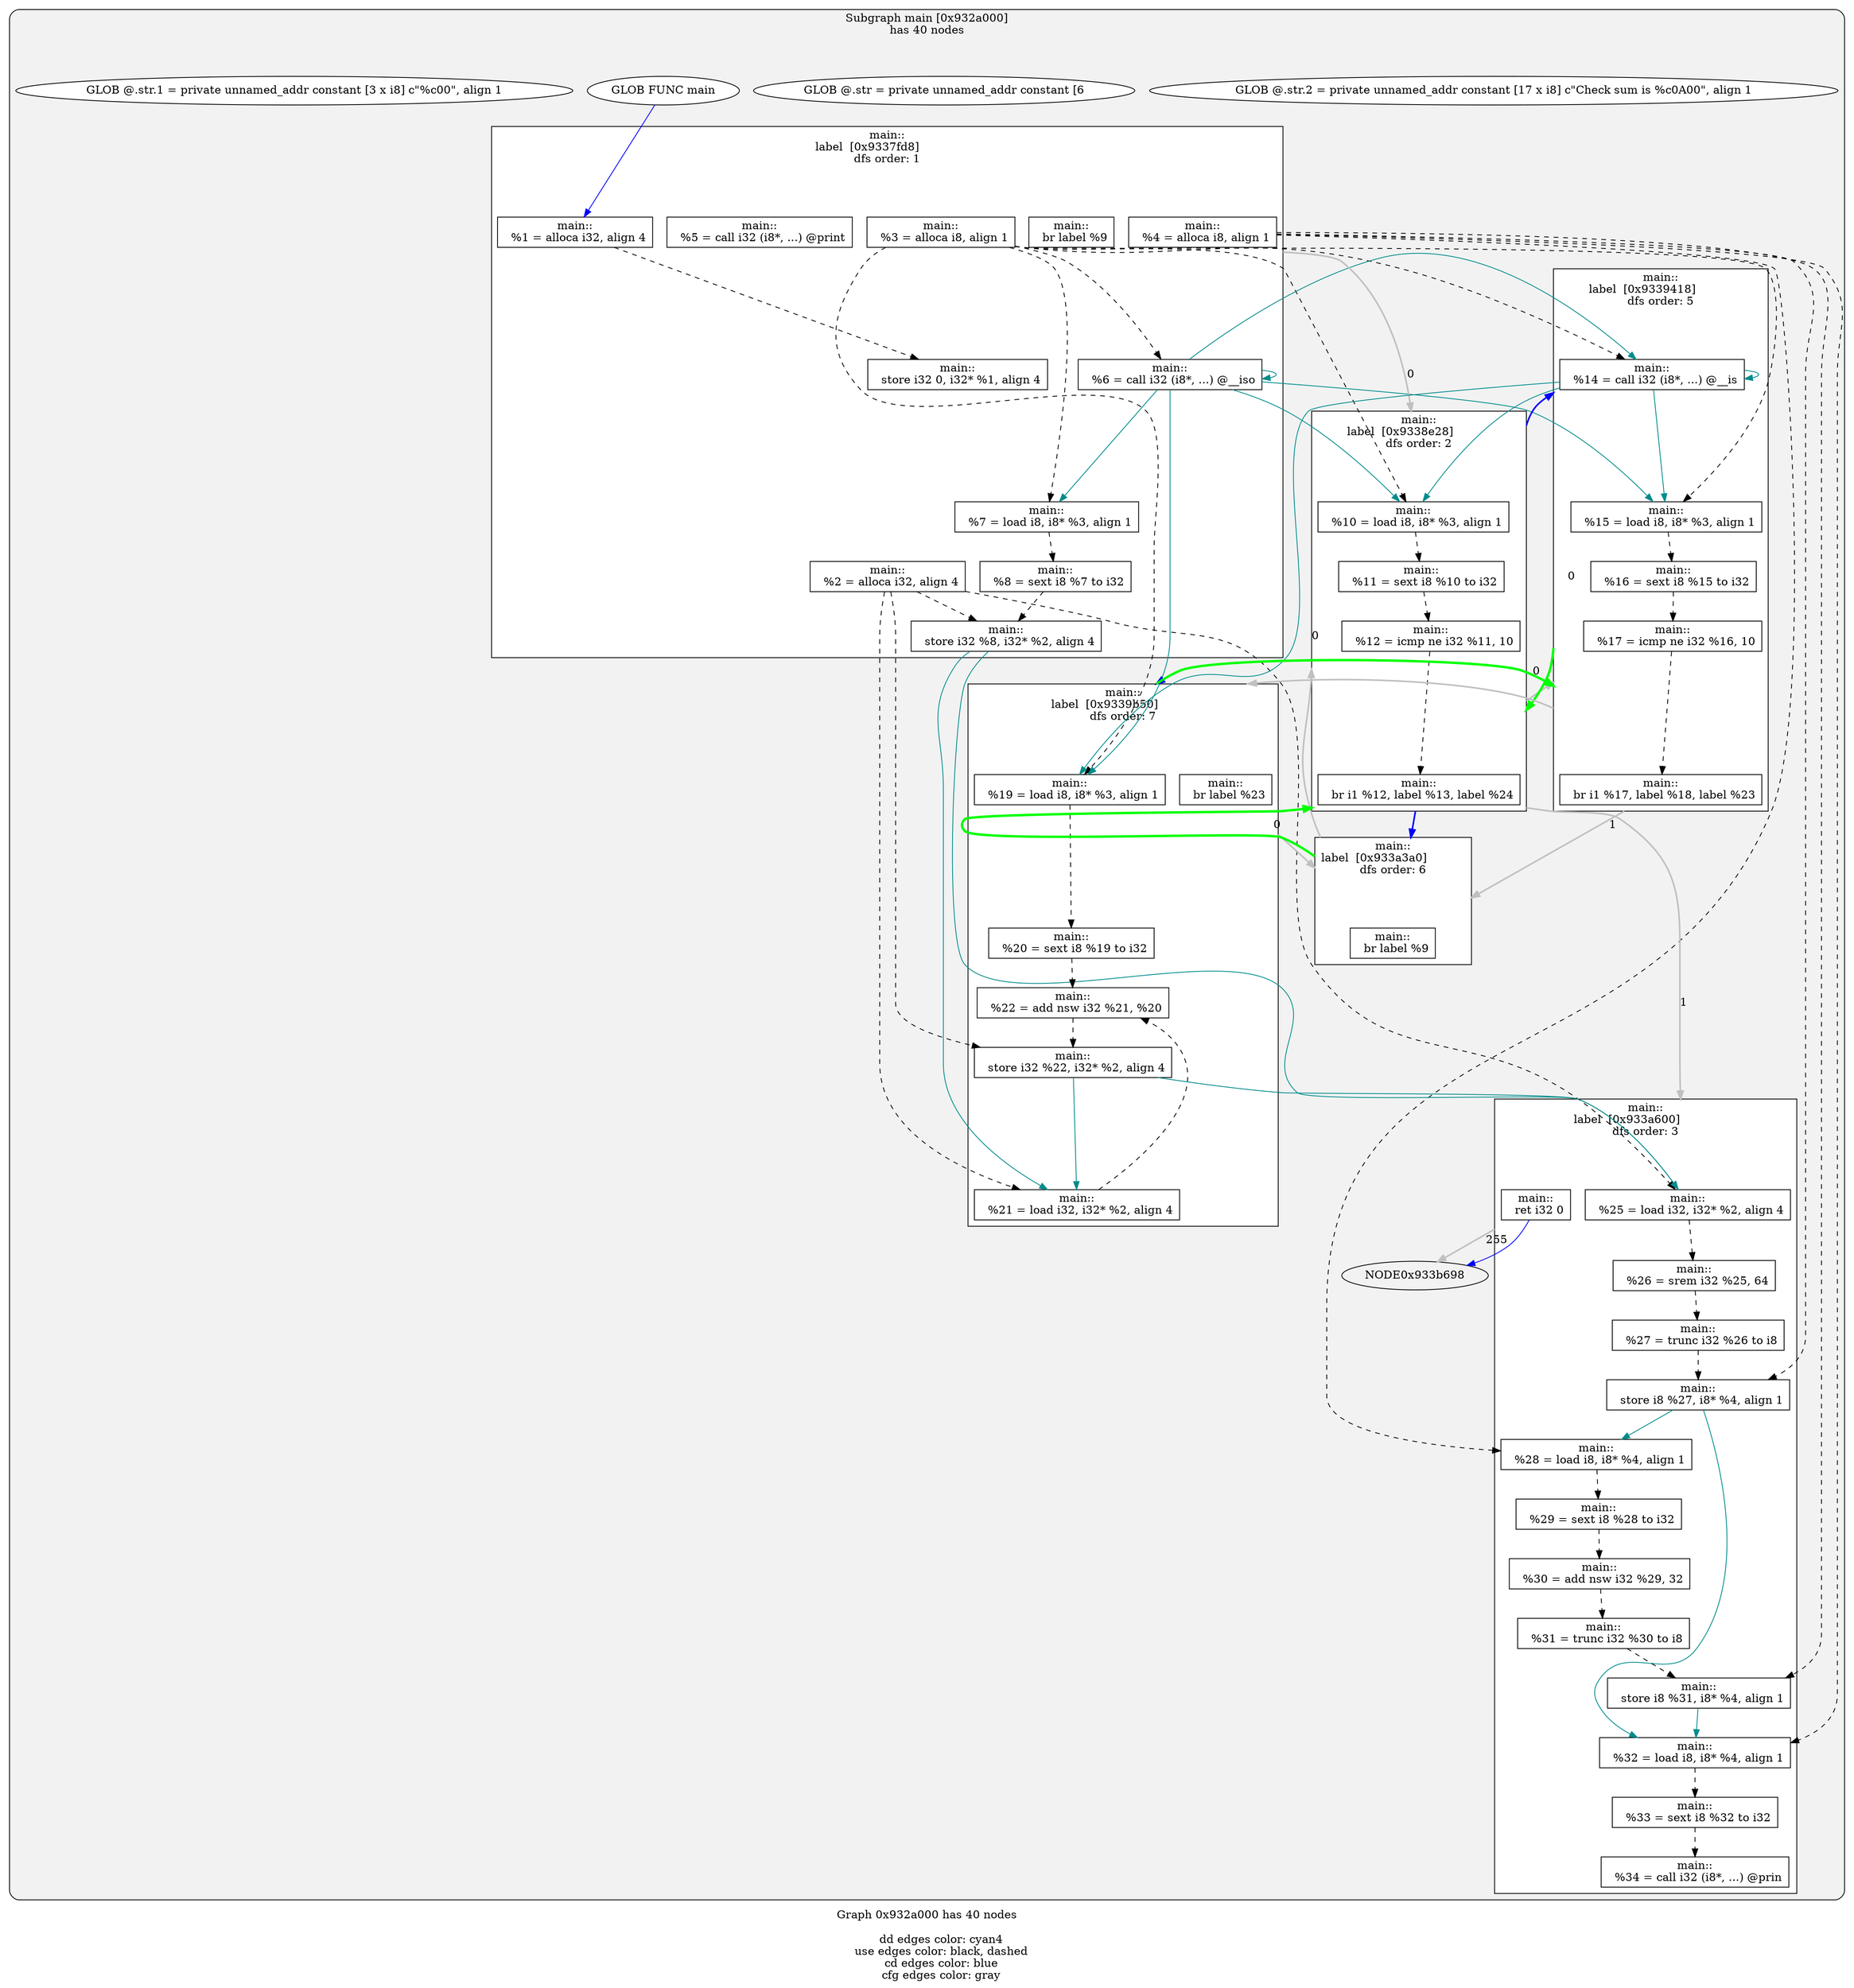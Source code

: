 digraph "DependenceGraph" {
	compound=true label="Graph 0x932a000 has 40 nodes\n
	dd edges color: cyan4
	use edges color: black, dashed
	cd edges color: blue
	cfg edges color: gray"

	/* subgraph 0x932a000 nodes */
	subgraph cluster_0x932a000 {
		style="filled, rounded" fillcolor=gray95
		label="Subgraph main [0x932a000]\nhas 40 nodes
"
		/* Basic Block main::
label  [0x9337fd8] */
		subgraph cluster_bb_0x9337fd8 {
			style=filled fillcolor=white
			label="main::
label  [0x9337fd8]		\ndfs order: 1"
			NODE0x93380e8 [shape=rect label="0x932ac1c"]
			NODE0x9338208 [shape=rect label="0x932f16c"]
			NODE0x9338328 [shape=rect label="0x932f1a4"]
			NODE0x9338458 [shape=rect label="0x932f1dc"]
			NODE0x9338588 [shape=rect label="0x932f220"]
			NODE0x93386b8 [shape=rect label="0x932f260"]
			NODE0x9338800 [shape=rect label="0x932f2b4"]
			NODE0x9338948 [shape=rect label="0x932f2ec"]
			NODE0x9338a78 [shape=rect label="0x932f324"]
			NODE0x9338ba8 [shape=rect label="0x932f360"]
			NODE0x9338cd8 [shape=rect label="0x932f394"]
		} /* cluster_bb_0x9337fd8 */

		/* Basic Block main::
label  [0x9338e28] */
		subgraph cluster_bb_0x9338e28 {
			style=filled fillcolor=white
			label="main::
label  [0x9338e28]		\ndfs order: 2"
			NODE0x9338f38 [shape=rect label="0x932f3c4"]
			NODE0x9339068 [shape=rect label="0x932f3fc"]
			NODE0x9339198 [shape=rect label="0x932f438"]
			NODE0x93392c8 [shape=rect label="0x932f484"]
		} /* cluster_bb_0x9338e28 */

		/* Basic Block main::
label  [0x9339418] */
		subgraph cluster_bb_0x9339418 {
			style=filled fillcolor=white
			label="main::
label  [0x9339418]		\ndfs order: 5"
			NODE0x9339528 [shape=rect label="0x932f4cc"]
			NODE0x9339670 [shape=rect label="0x932f504"]
			NODE0x93397a0 [shape=rect label="0x932f53c"]
			NODE0x93398d0 [shape=rect label="0x932f578"]
			NODE0x9339a00 [shape=rect label="0x93311f4"]
		} /* cluster_bb_0x9339418 */

		/* Basic Block main::
label  [0x9339b50] */
		subgraph cluster_bb_0x9339b50 {
			style=filled fillcolor=white
			label="main::
label  [0x9339b50]		\ndfs order: 7"
			NODE0x9339c60 [shape=rect label="0x932ec9c"]
			NODE0x9339d90 [shape=rect label="0x932ecd4"]
			NODE0x9339ec0 [shape=rect label="0x932e98c"]
			NODE0x9339ff0 [shape=rect label="0x932e9d0"]
			NODE0x933a120 [shape=rect label="0x932ea10"]
			NODE0x933a250 [shape=rect label="0x932f5ac"]
		} /* cluster_bb_0x9339b50 */

		/* Basic Block main::
label  [0x933a3a0] */
		subgraph cluster_bb_0x933a3a0 {
			style=filled fillcolor=white
			label="main::
label  [0x933a3a0]		\ndfs order: 6"
			NODE0x933a4b0 [shape=rect label="0x932f5dc"]
		} /* cluster_bb_0x933a3a0 */

		/* Basic Block main::
label  [0x933a600] */
		subgraph cluster_bb_0x933a600 {
			style=filled fillcolor=white
			label="main::
label  [0x933a600]		\ndfs order: 3"
			NODE0x933a710 [shape=rect label="0x932f60c"]
			NODE0x933a840 [shape=rect label="0x932f650"]
			NODE0x933a970 [shape=rect label="0x932f684"]
			NODE0x933aaa0 [shape=rect label="0x932f6c0"]
			NODE0x933abd0 [shape=rect label="0x932f6f4"]
			NODE0x933ad00 [shape=rect label="0x932f72c"]
			NODE0x933ae30 [shape=rect label="0x932f768"]
			NODE0x933af60 [shape=rect label="0x932d2a4"]
			NODE0x933b090 [shape=rect label="0x932d2e0"]
			NODE0x933b1c0 [shape=rect label="0x932d314"]
			NODE0x933b2f0 [shape=rect label="0x932d34c"]
			NODE0x933b420 [shape=rect label="0x932d394"]
			NODE0x933b568 [shape=rect label="0x932d3cc"]
		} /* cluster_bb_0x933a600 */

	NODE0x9338cd8 -> NODE0x9338f38 [penwidth=2 label="0"  ltail=cluster_bb_0x9337fd8  lhead=cluster_bb_0x9338e28  color="gray"]
	NODE0x93392c8 -> NODE0x9339528 [penwidth=2 label="0"  ltail=cluster_bb_0x9338e28  lhead=cluster_bb_0x9339418  color="gray"]
	NODE0x93392c8 -> NODE0x933a710 [penwidth=2 label="1"  ltail=cluster_bb_0x9338e28  lhead=cluster_bb_0x933a600  color="gray"]
	NODE0x93392c8 -> NODE0x9339528 [penwidth=2 color=blue  ltail=cluster_bb_0x9338e28  lhead=cluster_bb_0x9339418]
	NODE0x93392c8 -> NODE0x933a4b0 [penwidth=2 color=blue  ltail=cluster_bb_0x9338e28  lhead=cluster_bb_0x933a3a0]
	NODE0x9339a00 -> NODE0x9339c60 [penwidth=2 label="0"  ltail=cluster_bb_0x9339418  lhead=cluster_bb_0x9339b50  color="gray"]
	NODE0x9339a00 -> NODE0x933a4b0 [penwidth=2 label="1"  ltail=cluster_bb_0x9339418  lhead=cluster_bb_0x933a3a0  color="gray"]
	NODE0x9339a00 -> NODE0x9339c60 [penwidth=2 color=blue  ltail=cluster_bb_0x9339418  lhead=cluster_bb_0x9339b50]
	/* post-dominance frontiers */
NODE0x9339528 -> NODE0x93392c8 [penwidth=3 color=green  ltail=cluster_bb_0x9339418  lhead=cluster_bb_0x9338e28 constraint=false]
	NODE0x933a250 -> NODE0x933a4b0 [penwidth=2 label="0"  ltail=cluster_bb_0x9339b50  lhead=cluster_bb_0x933a3a0  color="gray"]
	/* post-dominance frontiers */
NODE0x9339c60 -> NODE0x9339a00 [penwidth=3 color=green  ltail=cluster_bb_0x9339b50  lhead=cluster_bb_0x9339418 constraint=false]
	NODE0x933a4b0 -> NODE0x9338f38 [penwidth=2 label="0"  ltail=cluster_bb_0x933a3a0  lhead=cluster_bb_0x9338e28  color="gray"]
	/* post-dominance frontiers */
NODE0x933a4b0 -> NODE0x93392c8 [penwidth=3 color=green  ltail=cluster_bb_0x933a3a0  lhead=cluster_bb_0x9338e28 constraint=false]
	NODE0x933b568 -> NODE0x933b698 [penwidth=2 label="255"  ltail=cluster_bb_0x933a600  lhead=cluster_bb_0x933b798  color="gray"]
		NODE0x93380e8 [label="main::
  %1 = alloca i32, align 4" style=filled fillcolor=white]
		/* -- node 0x932ac1c
		 * ------------------------------------------- */
		/* DD edges */
		/* USE edges */
		NODE0x93380e8 -> NODE0x9338588 [color="black" rank=max style="dashed"]
		/* CD edges */
		/* ID edges */
		NODE0x933af60 [label="main::
  %31 = trunc i32 %30 to i8" style=filled fillcolor=white]
		/* -- node 0x932d2a4
		 * ------------------------------------------- */
		/* DD edges */
		/* USE edges */
		NODE0x933af60 -> NODE0x933b090 [color="black" rank=max style="dashed"]
		/* CD edges */
		/* ID edges */
		NODE0x933b090 [label="main::
  store i8 %31, i8* %4, align 1" style=filled fillcolor=white]
		/* -- node 0x932d2e0
		 * ------------------------------------------- */
		/* DD edges */
		NODE0x933b090 -> NODE0x933b1c0 [color="cyan4" rank=max]
		/* USE edges */
		/* CD edges */
		/* ID edges */
		NODE0x933b1c0 [label="main::
  %32 = load i8, i8* %4, align 1" style=filled fillcolor=white]
		/* -- node 0x932d314
		 * ------------------------------------------- */
		/* DD edges */
		/* USE edges */
		NODE0x933b1c0 -> NODE0x933b2f0 [color="black" rank=max style="dashed"]
		/* CD edges */
		/* ID edges */
		NODE0x933b2f0 [label="main::
  %33 = sext i8 %32 to i32" style=filled fillcolor=white]
		/* -- node 0x932d34c
		 * ------------------------------------------- */
		/* DD edges */
		/* USE edges */
		NODE0x933b2f0 -> NODE0x933b420 [color="black" rank=max style="dashed"]
		/* CD edges */
		/* ID edges */
		NODE0x933b420 [label="main::
  %34 = call i32 (i8*, ...) @prin" style=filled fillcolor=white]
		/* -- node 0x932d394
		 * ------------------------------------------- */
		/* DD edges */
		/* USE edges */
		/* CD edges */
		/* ID edges */
		NODE0x933b568 [label="main::
  ret i32 0" style=filled fillcolor=white]
		/* -- node 0x932d3cc
		 * ------------------------------------------- */
		/* DD edges */
		/* USE edges */
		/* CD edges */
		NODE0x933b568 -> NODE0x933b698 [color="blue"]
		/* ID edges */
		NODE0x9339ec0 [label="main::
  %21 = load i32, i32* %2, align 4" style=filled fillcolor=white]
		/* -- node 0x932e98c
		 * ------------------------------------------- */
		/* DD edges */
		/* USE edges */
		NODE0x9339ec0 -> NODE0x9339ff0 [color="black" rank=max style="dashed"]
		/* CD edges */
		/* ID edges */
		NODE0x9339ff0 [label="main::
  %22 = add nsw i32 %21, %20" style=filled fillcolor=white]
		/* -- node 0x932e9d0
		 * ------------------------------------------- */
		/* DD edges */
		/* USE edges */
		NODE0x9339ff0 -> NODE0x933a120 [color="black" rank=max style="dashed"]
		/* CD edges */
		/* ID edges */
		NODE0x933a120 [label="main::
  store i32 %22, i32* %2, align 4" style=filled fillcolor=white]
		/* -- node 0x932ea10
		 * ------------------------------------------- */
		/* DD edges */
		NODE0x933a120 -> NODE0x9339ec0 [color="cyan4" rank=max]
		NODE0x933a120 -> NODE0x933a710 [color="cyan4" rank=max]
		/* USE edges */
		/* CD edges */
		/* ID edges */
		NODE0x9339c60 [label="main::
  %19 = load i8, i8* %3, align 1" style=filled fillcolor=white]
		/* -- node 0x932ec9c
		 * ------------------------------------------- */
		/* DD edges */
		/* USE edges */
		NODE0x9339c60 -> NODE0x9339d90 [color="black" rank=max style="dashed"]
		/* CD edges */
		/* ID edges */
		NODE0x9339d90 [label="main::
  %20 = sext i8 %19 to i32" style=filled fillcolor=white]
		/* -- node 0x932ecd4
		 * ------------------------------------------- */
		/* DD edges */
		/* USE edges */
		NODE0x9339d90 -> NODE0x9339ff0 [color="black" rank=max style="dashed"]
		/* CD edges */
		/* ID edges */
		NODE0x9338208 [label="main::
  %2 = alloca i32, align 4" style=filled fillcolor=white]
		/* -- node 0x932f16c
		 * ------------------------------------------- */
		/* DD edges */
		/* USE edges */
		NODE0x9338208 -> NODE0x9338ba8 [color="black" rank=max style="dashed"]
		NODE0x9338208 -> NODE0x9339ec0 [color="black" rank=max style="dashed"]
		NODE0x9338208 -> NODE0x933a120 [color="black" rank=max style="dashed"]
		NODE0x9338208 -> NODE0x933a710 [color="black" rank=max style="dashed"]
		/* CD edges */
		/* ID edges */
		NODE0x9338328 [label="main::
  %3 = alloca i8, align 1" style=filled fillcolor=white]
		/* -- node 0x932f1a4
		 * ------------------------------------------- */
		/* DD edges */
		/* USE edges */
		NODE0x9338328 -> NODE0x9338800 [color="black" rank=max style="dashed"]
		NODE0x9338328 -> NODE0x9338948 [color="black" rank=max style="dashed"]
		NODE0x9338328 -> NODE0x9338f38 [color="black" rank=max style="dashed"]
		NODE0x9338328 -> NODE0x9339528 [color="black" rank=max style="dashed"]
		NODE0x9338328 -> NODE0x9339670 [color="black" rank=max style="dashed"]
		NODE0x9338328 -> NODE0x9339c60 [color="black" rank=max style="dashed"]
		/* CD edges */
		/* ID edges */
		NODE0x9338458 [label="main::
  %4 = alloca i8, align 1" style=filled fillcolor=white]
		/* -- node 0x932f1dc
		 * ------------------------------------------- */
		/* DD edges */
		/* USE edges */
		NODE0x9338458 -> NODE0x933aaa0 [color="black" rank=max style="dashed"]
		NODE0x9338458 -> NODE0x933abd0 [color="black" rank=max style="dashed"]
		NODE0x9338458 -> NODE0x933b090 [color="black" rank=max style="dashed"]
		NODE0x9338458 -> NODE0x933b1c0 [color="black" rank=max style="dashed"]
		/* CD edges */
		/* ID edges */
		NODE0x9338588 [label="main::
  store i32 0, i32* %1, align 4" style=filled fillcolor=white]
		/* -- node 0x932f220
		 * ------------------------------------------- */
		/* DD edges */
		/* USE edges */
		/* CD edges */
		/* ID edges */
		NODE0x93386b8 [label="main::
  %5 = call i32 (i8*, ...) @print" style=filled fillcolor=white]
		/* -- node 0x932f260
		 * ------------------------------------------- */
		/* DD edges */
		/* USE edges */
		/* CD edges */
		/* ID edges */
		NODE0x9338800 [label="main::
  %6 = call i32 (i8*, ...) @__iso" style=filled fillcolor=white]
		/* -- node 0x932f2b4
		 * ------------------------------------------- */
		/* DD edges */
		NODE0x9338800 -> NODE0x9338800 [color="cyan4" rank=max]
		NODE0x9338800 -> NODE0x9338948 [color="cyan4" rank=max]
		NODE0x9338800 -> NODE0x9338f38 [color="cyan4" rank=max]
		NODE0x9338800 -> NODE0x9339528 [color="cyan4" rank=max]
		NODE0x9338800 -> NODE0x9339670 [color="cyan4" rank=max]
		NODE0x9338800 -> NODE0x9339c60 [color="cyan4" rank=max]
		/* USE edges */
		/* CD edges */
		/* ID edges */
		NODE0x9338948 [label="main::
  %7 = load i8, i8* %3, align 1" style=filled fillcolor=white]
		/* -- node 0x932f2ec
		 * ------------------------------------------- */
		/* DD edges */
		/* USE edges */
		NODE0x9338948 -> NODE0x9338a78 [color="black" rank=max style="dashed"]
		/* CD edges */
		/* ID edges */
		NODE0x9338a78 [label="main::
  %8 = sext i8 %7 to i32" style=filled fillcolor=white]
		/* -- node 0x932f324
		 * ------------------------------------------- */
		/* DD edges */
		/* USE edges */
		NODE0x9338a78 -> NODE0x9338ba8 [color="black" rank=max style="dashed"]
		/* CD edges */
		/* ID edges */
		NODE0x9338ba8 [label="main::
  store i32 %8, i32* %2, align 4" style=filled fillcolor=white]
		/* -- node 0x932f360
		 * ------------------------------------------- */
		/* DD edges */
		NODE0x9338ba8 -> NODE0x9339ec0 [color="cyan4" rank=max]
		NODE0x9338ba8 -> NODE0x933a710 [color="cyan4" rank=max]
		/* USE edges */
		/* CD edges */
		/* ID edges */
		NODE0x9338cd8 [label="main::
  br label %9" style=filled fillcolor=white]
		/* -- node 0x932f394
		 * ------------------------------------------- */
		/* DD edges */
		/* USE edges */
		/* CD edges */
		/* ID edges */
		NODE0x9338f38 [label="main::
  %10 = load i8, i8* %3, align 1" style=filled fillcolor=white]
		/* -- node 0x932f3c4
		 * ------------------------------------------- */
		/* DD edges */
		/* USE edges */
		NODE0x9338f38 -> NODE0x9339068 [color="black" rank=max style="dashed"]
		/* CD edges */
		/* ID edges */
		NODE0x9339068 [label="main::
  %11 = sext i8 %10 to i32" style=filled fillcolor=white]
		/* -- node 0x932f3fc
		 * ------------------------------------------- */
		/* DD edges */
		/* USE edges */
		NODE0x9339068 -> NODE0x9339198 [color="black" rank=max style="dashed"]
		/* CD edges */
		/* ID edges */
		NODE0x9339198 [label="main::
  %12 = icmp ne i32 %11, 10" style=filled fillcolor=white]
		/* -- node 0x932f438
		 * ------------------------------------------- */
		/* DD edges */
		/* USE edges */
		NODE0x9339198 -> NODE0x93392c8 [color="black" rank=max style="dashed"]
		/* CD edges */
		/* ID edges */
		NODE0x93392c8 [label="main::
  br i1 %12, label %13, label %24" style=filled fillcolor=white]
		/* -- node 0x932f484
		 * ------------------------------------------- */
		/* DD edges */
		/* USE edges */
		/* CD edges */
		/* ID edges */
		NODE0x9339528 [label="main::
  %14 = call i32 (i8*, ...) @__is" style=filled fillcolor=white]
		/* -- node 0x932f4cc
		 * ------------------------------------------- */
		/* DD edges */
		NODE0x9339528 -> NODE0x9338f38 [color="cyan4" rank=max]
		NODE0x9339528 -> NODE0x9339528 [color="cyan4" rank=max]
		NODE0x9339528 -> NODE0x9339670 [color="cyan4" rank=max]
		NODE0x9339528 -> NODE0x9339c60 [color="cyan4" rank=max]
		/* USE edges */
		/* CD edges */
		/* ID edges */
		NODE0x9339670 [label="main::
  %15 = load i8, i8* %3, align 1" style=filled fillcolor=white]
		/* -- node 0x932f504
		 * ------------------------------------------- */
		/* DD edges */
		/* USE edges */
		NODE0x9339670 -> NODE0x93397a0 [color="black" rank=max style="dashed"]
		/* CD edges */
		/* ID edges */
		NODE0x93397a0 [label="main::
  %16 = sext i8 %15 to i32" style=filled fillcolor=white]
		/* -- node 0x932f53c
		 * ------------------------------------------- */
		/* DD edges */
		/* USE edges */
		NODE0x93397a0 -> NODE0x93398d0 [color="black" rank=max style="dashed"]
		/* CD edges */
		/* ID edges */
		NODE0x93398d0 [label="main::
  %17 = icmp ne i32 %16, 10" style=filled fillcolor=white]
		/* -- node 0x932f578
		 * ------------------------------------------- */
		/* DD edges */
		/* USE edges */
		NODE0x93398d0 -> NODE0x9339a00 [color="black" rank=max style="dashed"]
		/* CD edges */
		/* ID edges */
		NODE0x933a250 [label="main::
  br label %23" style=filled fillcolor=white]
		/* -- node 0x932f5ac
		 * ------------------------------------------- */
		/* DD edges */
		/* USE edges */
		/* CD edges */
		/* ID edges */
		NODE0x933a4b0 [label="main::
  br label %9" style=filled fillcolor=white]
		/* -- node 0x932f5dc
		 * ------------------------------------------- */
		/* DD edges */
		/* USE edges */
		/* CD edges */
		/* ID edges */
		NODE0x933a710 [label="main::
  %25 = load i32, i32* %2, align 4" style=filled fillcolor=white]
		/* -- node 0x932f60c
		 * ------------------------------------------- */
		/* DD edges */
		/* USE edges */
		NODE0x933a710 -> NODE0x933a840 [color="black" rank=max style="dashed"]
		/* CD edges */
		/* ID edges */
		NODE0x933a840 [label="main::
  %26 = srem i32 %25, 64" style=filled fillcolor=white]
		/* -- node 0x932f650
		 * ------------------------------------------- */
		/* DD edges */
		/* USE edges */
		NODE0x933a840 -> NODE0x933a970 [color="black" rank=max style="dashed"]
		/* CD edges */
		/* ID edges */
		NODE0x933a970 [label="main::
  %27 = trunc i32 %26 to i8" style=filled fillcolor=white]
		/* -- node 0x932f684
		 * ------------------------------------------- */
		/* DD edges */
		/* USE edges */
		NODE0x933a970 -> NODE0x933aaa0 [color="black" rank=max style="dashed"]
		/* CD edges */
		/* ID edges */
		NODE0x933aaa0 [label="main::
  store i8 %27, i8* %4, align 1" style=filled fillcolor=white]
		/* -- node 0x932f6c0
		 * ------------------------------------------- */
		/* DD edges */
		NODE0x933aaa0 -> NODE0x933abd0 [color="cyan4" rank=max]
		NODE0x933aaa0 -> NODE0x933b1c0 [color="cyan4" rank=max]
		/* USE edges */
		/* CD edges */
		/* ID edges */
		NODE0x933abd0 [label="main::
  %28 = load i8, i8* %4, align 1" style=filled fillcolor=white]
		/* -- node 0x932f6f4
		 * ------------------------------------------- */
		/* DD edges */
		/* USE edges */
		NODE0x933abd0 -> NODE0x933ad00 [color="black" rank=max style="dashed"]
		/* CD edges */
		/* ID edges */
		NODE0x933ad00 [label="main::
  %29 = sext i8 %28 to i32" style=filled fillcolor=white]
		/* -- node 0x932f72c
		 * ------------------------------------------- */
		/* DD edges */
		/* USE edges */
		NODE0x933ad00 -> NODE0x933ae30 [color="black" rank=max style="dashed"]
		/* CD edges */
		/* ID edges */
		NODE0x933ae30 [label="main::
  %30 = add nsw i32 %29, 32" style=filled fillcolor=white]
		/* -- node 0x932f768
		 * ------------------------------------------- */
		/* DD edges */
		/* USE edges */
		NODE0x933ae30 -> NODE0x933af60 [color="black" rank=max style="dashed"]
		/* CD edges */
		/* ID edges */
		NODE0x9339a00 [label="main::
  br i1 %17, label %18, label %23" style=filled fillcolor=white]
		/* -- node 0x93311f4
		 * ------------------------------------------- */
		/* DD edges */
		/* USE edges */
		/* CD edges */
		/* ID edges */
		NODE0x9337db8 [label="GLOB @.str.2 = private unnamed_addr constant [17 x i8] c\"Check sum is %c\0A\00\", align 1" style=filled fillcolor=white]
		/* -- node 0x932aac4
		 * ------------------------------------------- */
		/* DD edges */
		/* USE edges */
		/* CD edges */
		/* ID edges */
		NODE0x9337bb8 [label="GLOB @.str = private unnamed_addr constant [6" style=filled fillcolor=white]
		/* -- node 0x932ab6c
		 * ------------------------------------------- */
		/* DD edges */
		/* USE edges */
		/* CD edges */
		/* ID edges */
		NODE0x9337eb8 [label="GLOB FUNC main" style=filled fillcolor=white]
		/* -- node 0x932abc4
		 * ------------------------------------------- */
		/* DD edges */
		/* USE edges */
		/* CD edges */
		NODE0x9337eb8 -> NODE0x93380e8 [color="blue"]
		/* ID edges */
		NODE0x9337cb8 [label="GLOB @.str.1 = private unnamed_addr constant [3 x i8] c\"%c\00\", align 1" style=filled fillcolor=white]
		/* -- node 0x932afec
		 * ------------------------------------------- */
		/* DD edges */
		/* USE edges */
		/* CD edges */
		/* ID edges */
	}
}
